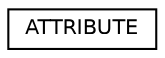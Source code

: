 digraph "Graphical Class Hierarchy"
{
  edge [fontname="Helvetica",fontsize="10",labelfontname="Helvetica",labelfontsize="10"];
  node [fontname="Helvetica",fontsize="10",shape=record];
  rankdir="LR";
  Node1 [label="ATTRIBUTE",height=0.2,width=0.4,color="black", fillcolor="white", style="filled",URL="$struct_a_t_t_r_i_b_u_t_e.html"];
}
